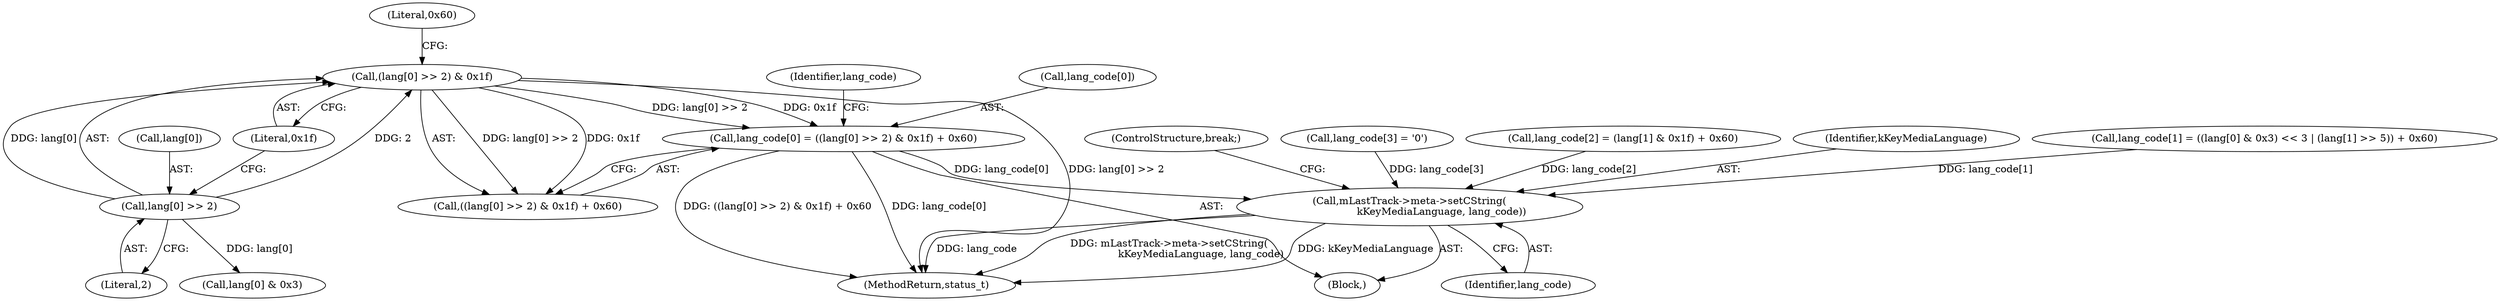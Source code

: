 digraph "0_Android_463a6f807e187828442949d1924e143cf07778c6@array" {
"1001315" [label="(Call,lang_code[0] = ((lang[0] >> 2) & 0x1f) + 0x60)"];
"1001320" [label="(Call,(lang[0] >> 2) & 0x1f)"];
"1001321" [label="(Call,lang[0] >> 2)"];
"1001363" [label="(Call,mLastTrack->meta->setCString(\n                    kKeyMediaLanguage, lang_code))"];
"1001330" [label="(Identifier,lang_code)"];
"1001365" [label="(Identifier,lang_code)"];
"1001335" [label="(Call,lang[0] & 0x3)"];
"1001366" [label="(ControlStructure,break;)"];
"1001322" [label="(Call,lang[0])"];
"1001316" [label="(Call,lang_code[0])"];
"1001327" [label="(Literal,0x60)"];
"1001358" [label="(Call,lang_code[3] = '\0')"];
"1001321" [label="(Call,lang[0] >> 2)"];
"1002918" [label="(MethodReturn,status_t)"];
"1001325" [label="(Literal,2)"];
"1001320" [label="(Call,(lang[0] >> 2) & 0x1f)"];
"1001363" [label="(Call,mLastTrack->meta->setCString(\n                    kKeyMediaLanguage, lang_code))"];
"1001315" [label="(Call,lang_code[0] = ((lang[0] >> 2) & 0x1f) + 0x60)"];
"1001347" [label="(Call,lang_code[2] = (lang[1] & 0x1f) + 0x60)"];
"1001364" [label="(Identifier,kKeyMediaLanguage)"];
"1001319" [label="(Call,((lang[0] >> 2) & 0x1f) + 0x60)"];
"1001105" [label="(Block,)"];
"1001326" [label="(Literal,0x1f)"];
"1001328" [label="(Call,lang_code[1] = ((lang[0] & 0x3) << 3 | (lang[1] >> 5)) + 0x60)"];
"1001315" -> "1001105"  [label="AST: "];
"1001315" -> "1001319"  [label="CFG: "];
"1001316" -> "1001315"  [label="AST: "];
"1001319" -> "1001315"  [label="AST: "];
"1001330" -> "1001315"  [label="CFG: "];
"1001315" -> "1002918"  [label="DDG: lang_code[0]"];
"1001315" -> "1002918"  [label="DDG: ((lang[0] >> 2) & 0x1f) + 0x60"];
"1001320" -> "1001315"  [label="DDG: lang[0] >> 2"];
"1001320" -> "1001315"  [label="DDG: 0x1f"];
"1001315" -> "1001363"  [label="DDG: lang_code[0]"];
"1001320" -> "1001319"  [label="AST: "];
"1001320" -> "1001326"  [label="CFG: "];
"1001321" -> "1001320"  [label="AST: "];
"1001326" -> "1001320"  [label="AST: "];
"1001327" -> "1001320"  [label="CFG: "];
"1001320" -> "1002918"  [label="DDG: lang[0] >> 2"];
"1001320" -> "1001319"  [label="DDG: lang[0] >> 2"];
"1001320" -> "1001319"  [label="DDG: 0x1f"];
"1001321" -> "1001320"  [label="DDG: lang[0]"];
"1001321" -> "1001320"  [label="DDG: 2"];
"1001321" -> "1001325"  [label="CFG: "];
"1001322" -> "1001321"  [label="AST: "];
"1001325" -> "1001321"  [label="AST: "];
"1001326" -> "1001321"  [label="CFG: "];
"1001321" -> "1001335"  [label="DDG: lang[0]"];
"1001363" -> "1001105"  [label="AST: "];
"1001363" -> "1001365"  [label="CFG: "];
"1001364" -> "1001363"  [label="AST: "];
"1001365" -> "1001363"  [label="AST: "];
"1001366" -> "1001363"  [label="CFG: "];
"1001363" -> "1002918"  [label="DDG: mLastTrack->meta->setCString(\n                    kKeyMediaLanguage, lang_code)"];
"1001363" -> "1002918"  [label="DDG: kKeyMediaLanguage"];
"1001363" -> "1002918"  [label="DDG: lang_code"];
"1001328" -> "1001363"  [label="DDG: lang_code[1]"];
"1001358" -> "1001363"  [label="DDG: lang_code[3]"];
"1001347" -> "1001363"  [label="DDG: lang_code[2]"];
}
